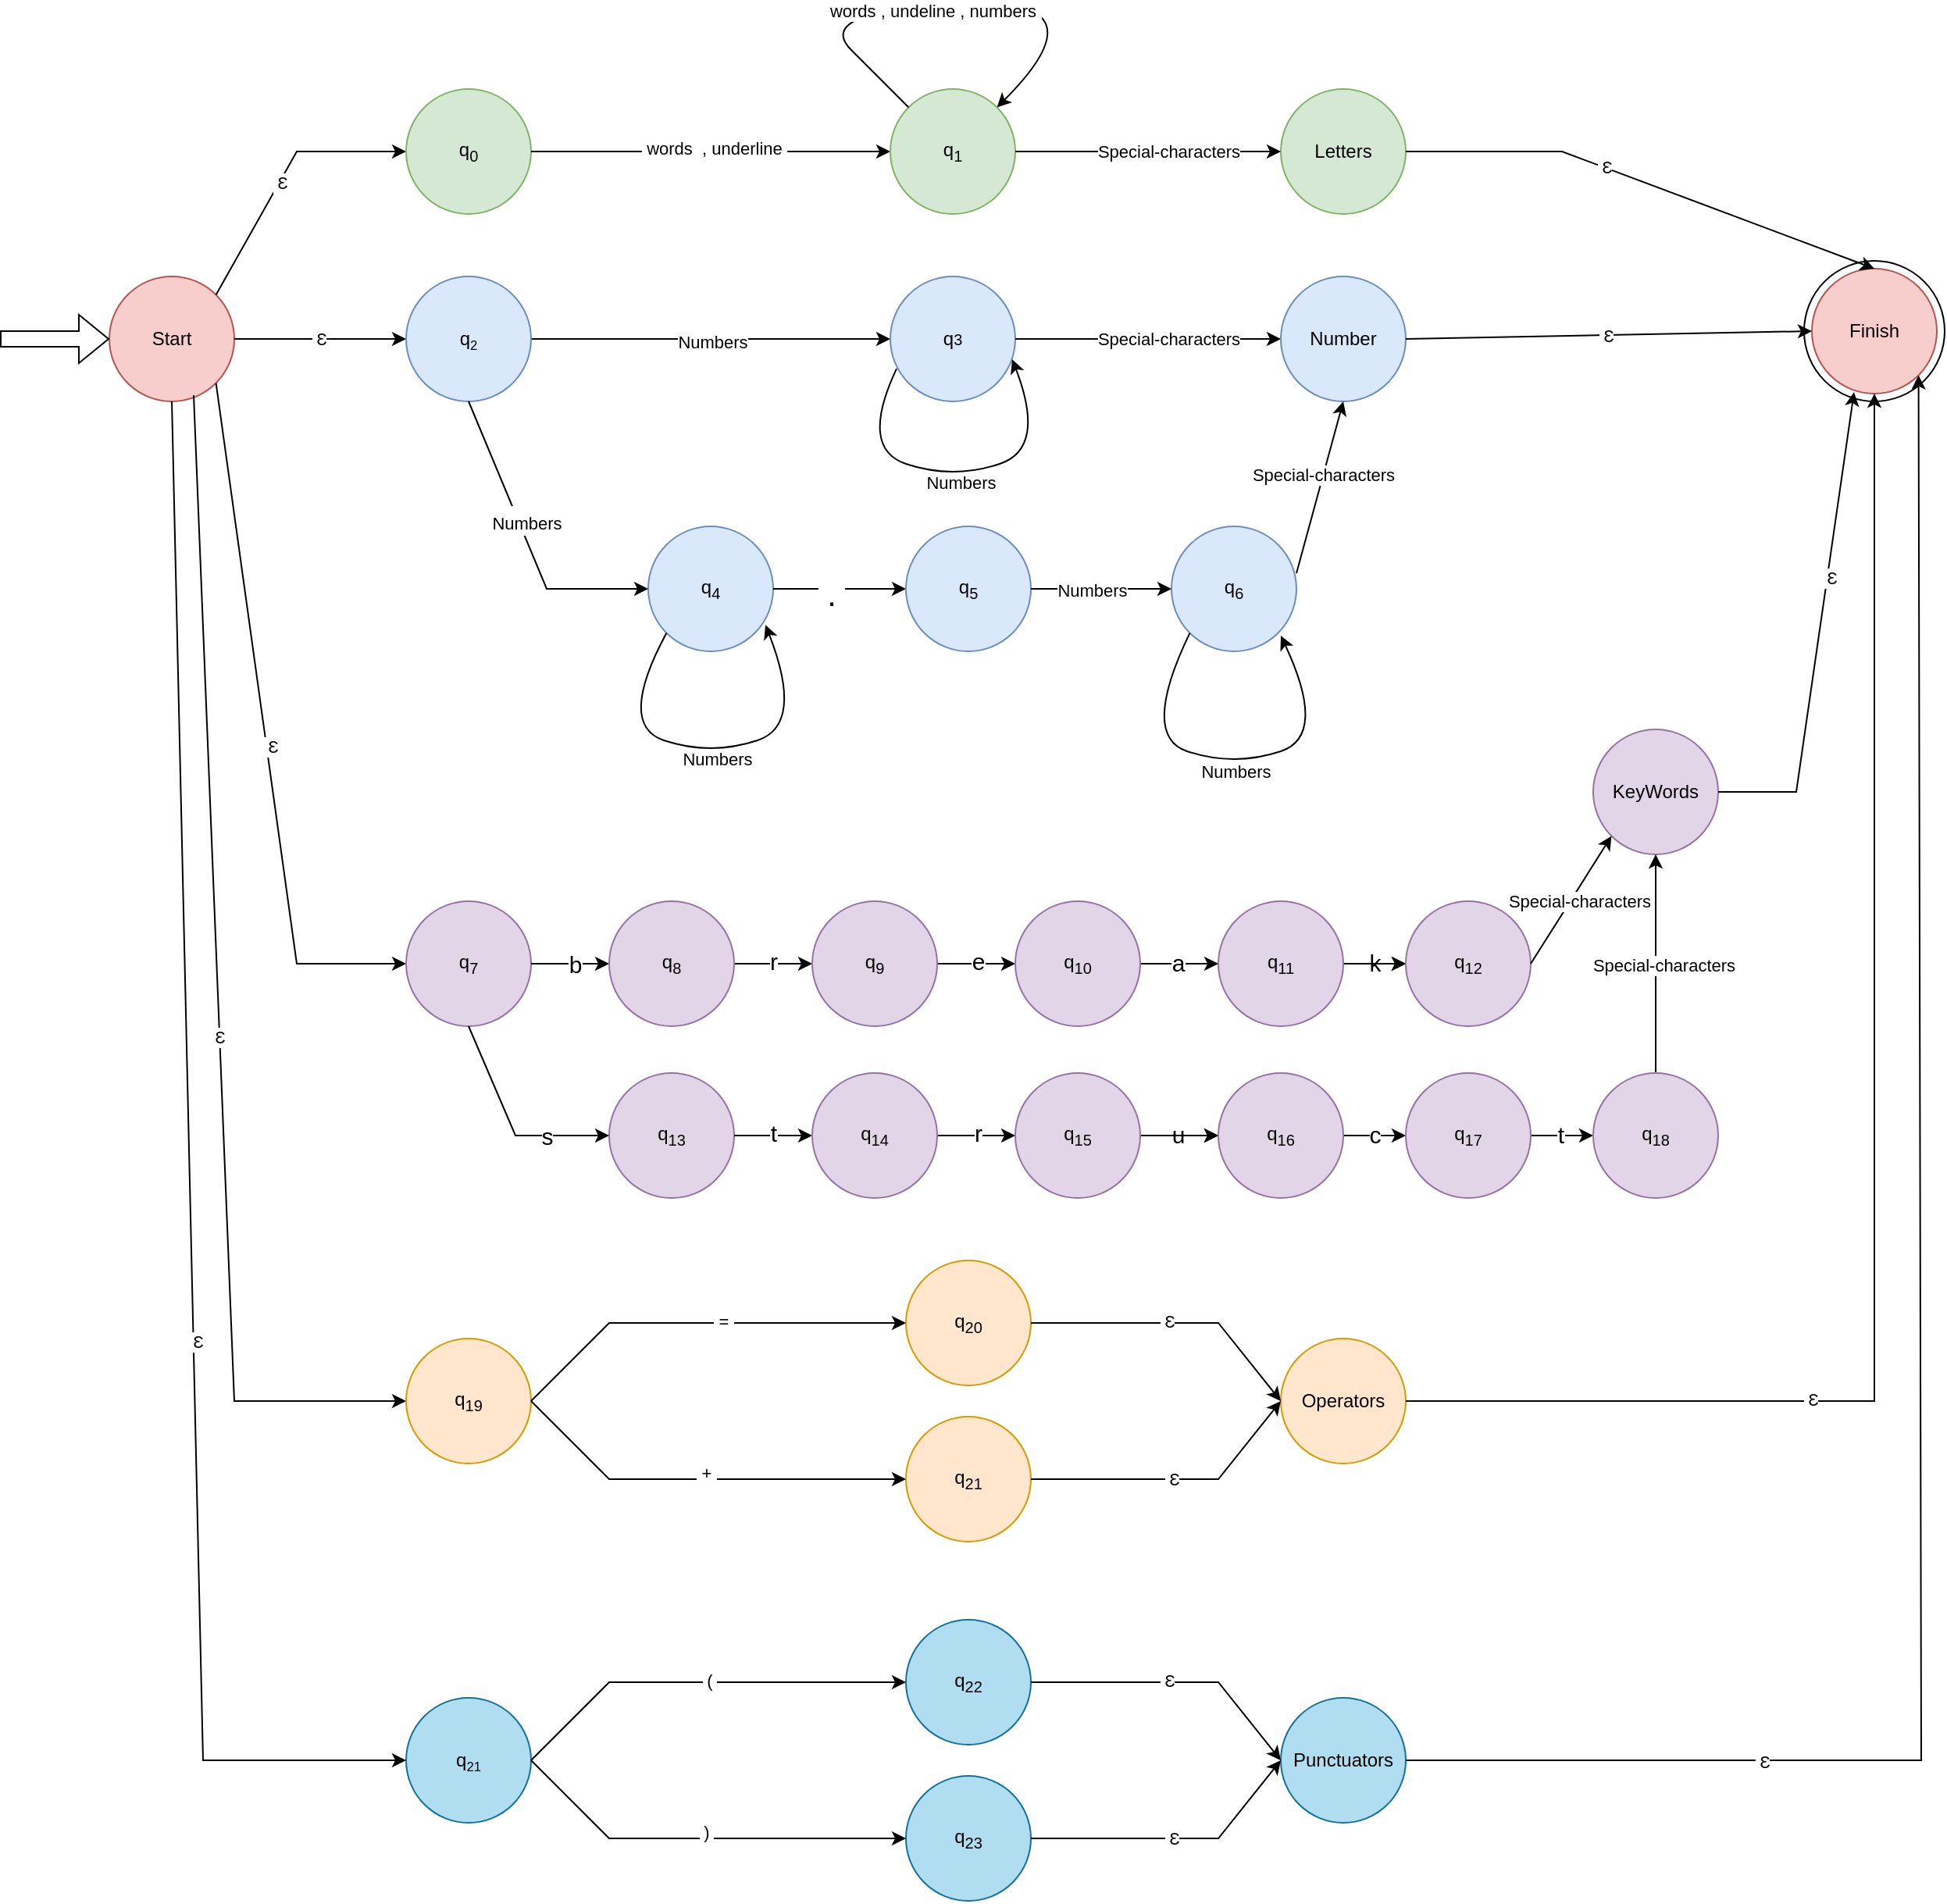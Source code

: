 <mxfile version="22.0.8" type="google">
  <diagram name="Page-1" id="xyAhuHbzzzjV97xBYuFR">
    <mxGraphModel grid="1" page="1" gridSize="10" guides="1" tooltips="1" connect="1" arrows="1" fold="1" pageScale="1" pageWidth="850" pageHeight="1100" math="0" shadow="0">
      <root>
        <mxCell id="0" />
        <mxCell id="1" parent="0" />
        <mxCell id="Gd73bILhMrgCVOO1HXeQ-1" value="" style="ellipse;whiteSpace=wrap;html=1;" vertex="1" parent="1">
          <mxGeometry x="1165" y="150" width="90" height="90" as="geometry" />
        </mxCell>
        <mxCell id="3yZI5LPgk1Yc9uQEJVhP-1" value="Start" style="ellipse;whiteSpace=wrap;html=1;fillColor=#f8cecc;strokeColor=#b85450;" vertex="1" parent="1">
          <mxGeometry x="80" y="160" width="80" height="80" as="geometry" />
        </mxCell>
        <mxCell id="3yZI5LPgk1Yc9uQEJVhP-5" value="" style="shape=flexArrow;endArrow=classic;html=1;rounded=0;entryX=0;entryY=0.5;entryDx=0;entryDy=0;" edge="1" parent="1" target="3yZI5LPgk1Yc9uQEJVhP-1">
          <mxGeometry width="50" height="50" relative="1" as="geometry">
            <mxPoint x="10" y="200" as="sourcePoint" />
            <mxPoint x="70" y="200" as="targetPoint" />
          </mxGeometry>
        </mxCell>
        <mxCell id="3yZI5LPgk1Yc9uQEJVhP-6" value="" style="endArrow=classic;html=1;rounded=0;exitX=1;exitY=0;exitDx=0;exitDy=0;" edge="1" parent="1" source="3yZI5LPgk1Yc9uQEJVhP-1">
          <mxGeometry width="50" height="50" relative="1" as="geometry">
            <mxPoint x="170" y="160" as="sourcePoint" />
            <mxPoint x="270" y="80" as="targetPoint" />
            <Array as="points">
              <mxPoint x="200" y="80" />
            </Array>
          </mxGeometry>
        </mxCell>
        <mxCell id="3yZI5LPgk1Yc9uQEJVhP-26" value="&amp;nbsp;Ɛ" style="edgeLabel;html=1;align=center;verticalAlign=middle;resizable=0;points=[];" vertex="1" connectable="0" parent="3yZI5LPgk1Yc9uQEJVhP-6">
          <mxGeometry x="-0.059" relative="1" as="geometry">
            <mxPoint as="offset" />
          </mxGeometry>
        </mxCell>
        <mxCell id="3yZI5LPgk1Yc9uQEJVhP-8" value="q&lt;sub&gt;0&lt;/sub&gt;" style="ellipse;whiteSpace=wrap;html=1;aspect=fixed;fillColor=#d5e8d4;strokeColor=#82b366;" vertex="1" parent="1">
          <mxGeometry x="270" y="40" width="80" height="80" as="geometry" />
        </mxCell>
        <mxCell id="3yZI5LPgk1Yc9uQEJVhP-9" value="" style="endArrow=classic;html=1;rounded=0;exitX=1;exitY=0.5;exitDx=0;exitDy=0;entryX=0;entryY=0.5;entryDx=0;entryDy=0;" edge="1" parent="1" source="3yZI5LPgk1Yc9uQEJVhP-8" target="3yZI5LPgk1Yc9uQEJVhP-10">
          <mxGeometry width="50" height="50" relative="1" as="geometry">
            <mxPoint x="410" y="100" as="sourcePoint" />
            <mxPoint x="460" y="50" as="targetPoint" />
          </mxGeometry>
        </mxCell>
        <mxCell id="3yZI5LPgk1Yc9uQEJVhP-11" value="&amp;nbsp;words&amp;nbsp; , underline&amp;nbsp;" style="edgeLabel;html=1;align=center;verticalAlign=middle;resizable=0;points=[];" vertex="1" connectable="0" parent="3yZI5LPgk1Yc9uQEJVhP-9">
          <mxGeometry x="0.017" y="2" relative="1" as="geometry">
            <mxPoint as="offset" />
          </mxGeometry>
        </mxCell>
        <mxCell id="3yZI5LPgk1Yc9uQEJVhP-10" value="q&lt;sub&gt;1&lt;/sub&gt;" style="ellipse;whiteSpace=wrap;html=1;fillColor=#d5e8d4;strokeColor=#82b366;" vertex="1" parent="1">
          <mxGeometry x="580" y="40" width="80" height="80" as="geometry" />
        </mxCell>
        <mxCell id="3yZI5LPgk1Yc9uQEJVhP-12" value="" style="curved=1;endArrow=classic;html=1;rounded=0;exitX=0;exitY=0;exitDx=0;exitDy=0;" edge="1" parent="1" source="3yZI5LPgk1Yc9uQEJVhP-10" target="3yZI5LPgk1Yc9uQEJVhP-10">
          <mxGeometry width="50" height="50" relative="1" as="geometry">
            <mxPoint x="530" y="40" as="sourcePoint" />
            <mxPoint x="580" y="-10" as="targetPoint" />
            <Array as="points">
              <mxPoint x="580" y="40" />
              <mxPoint x="530" y="-10" />
              <mxPoint x="720" y="-20" />
            </Array>
          </mxGeometry>
        </mxCell>
        <mxCell id="3yZI5LPgk1Yc9uQEJVhP-13" value="&amp;nbsp;words , undeline , numbers&amp;nbsp;&lt;br&gt;" style="edgeLabel;html=1;align=center;verticalAlign=middle;resizable=0;points=[];" vertex="1" connectable="0" parent="3yZI5LPgk1Yc9uQEJVhP-12">
          <mxGeometry x="-0.134" y="-4" relative="1" as="geometry">
            <mxPoint as="offset" />
          </mxGeometry>
        </mxCell>
        <mxCell id="3yZI5LPgk1Yc9uQEJVhP-14" value="Letters&lt;br&gt;" style="ellipse;whiteSpace=wrap;html=1;fillColor=#d5e8d4;strokeColor=#82b366;" vertex="1" parent="1">
          <mxGeometry x="830" y="40" width="80" height="80" as="geometry" />
        </mxCell>
        <mxCell id="3yZI5LPgk1Yc9uQEJVhP-15" value="" style="endArrow=classic;html=1;rounded=0;exitX=1;exitY=0.5;exitDx=0;exitDy=0;entryX=0;entryY=0.5;entryDx=0;entryDy=0;" edge="1" parent="1" source="3yZI5LPgk1Yc9uQEJVhP-10" target="3yZI5LPgk1Yc9uQEJVhP-14">
          <mxGeometry width="50" height="50" relative="1" as="geometry">
            <mxPoint x="710" y="110" as="sourcePoint" />
            <mxPoint x="760" y="60" as="targetPoint" />
          </mxGeometry>
        </mxCell>
        <mxCell id="3yZI5LPgk1Yc9uQEJVhP-16" value="&lt;br&gt;&lt;br&gt;&lt;span id=&quot;docs-internal-guid-4e82b04d-7fff-444d-67e6-e2b898387b5b&quot;&gt;&lt;/span&gt;&lt;span id=&quot;docs-internal-guid-4e82b04d-7fff-444d-67e6-e2b898387b5b&quot;&gt;&lt;/span&gt;" style="edgeLabel;html=1;align=center;verticalAlign=middle;resizable=0;points=[];" vertex="1" connectable="0" parent="3yZI5LPgk1Yc9uQEJVhP-15">
          <mxGeometry x="0.188" y="2" relative="1" as="geometry">
            <mxPoint as="offset" />
          </mxGeometry>
        </mxCell>
        <mxCell id="3yZI5LPgk1Yc9uQEJVhP-17" value="Special-characters" style="edgeLabel;html=1;align=center;verticalAlign=middle;resizable=0;points=[];" vertex="1" connectable="0" parent="3yZI5LPgk1Yc9uQEJVhP-15">
          <mxGeometry x="0.153" relative="1" as="geometry">
            <mxPoint as="offset" />
          </mxGeometry>
        </mxCell>
        <mxCell id="3yZI5LPgk1Yc9uQEJVhP-18" value="&lt;span id=&quot;docs-internal-guid-4e82b04d-7fff-444d-67e6-e2b898387b5b&quot;&gt;&lt;/span&gt;" style="text;html=1;align=center;verticalAlign=middle;resizable=0;points=[];autosize=1;strokeColor=none;fillColor=none;" vertex="1" parent="1">
          <mxGeometry x="740" y="58" width="20" height="10" as="geometry" />
        </mxCell>
        <mxCell id="3yZI5LPgk1Yc9uQEJVhP-21" value="Finish" style="ellipse;whiteSpace=wrap;html=1;fillColor=#f8cecc;strokeColor=#b85450;" vertex="1" parent="1">
          <mxGeometry x="1170" y="155" width="80" height="80" as="geometry" />
        </mxCell>
        <mxCell id="3yZI5LPgk1Yc9uQEJVhP-23" value="" style="endArrow=classic;html=1;rounded=0;exitX=1;exitY=0.5;exitDx=0;exitDy=0;entryX=0.5;entryY=0;entryDx=0;entryDy=0;" edge="1" parent="1" source="3yZI5LPgk1Yc9uQEJVhP-14" target="3yZI5LPgk1Yc9uQEJVhP-21">
          <mxGeometry width="50" height="50" relative="1" as="geometry">
            <mxPoint x="960" y="130" as="sourcePoint" />
            <mxPoint x="1070" y="80" as="targetPoint" />
            <Array as="points">
              <mxPoint x="1010" y="80" />
            </Array>
          </mxGeometry>
        </mxCell>
        <mxCell id="3yZI5LPgk1Yc9uQEJVhP-25" value="&amp;nbsp;Ɛ" style="edgeLabel;html=1;align=center;verticalAlign=middle;resizable=0;points=[];" vertex="1" connectable="0" parent="3yZI5LPgk1Yc9uQEJVhP-23">
          <mxGeometry x="-0.19" relative="1" as="geometry">
            <mxPoint x="1" as="offset" />
          </mxGeometry>
        </mxCell>
        <mxCell id="3yZI5LPgk1Yc9uQEJVhP-28" value="" style="endArrow=classic;html=1;rounded=0;exitX=1;exitY=0.5;exitDx=0;exitDy=0;entryX=0;entryY=0.5;entryDx=0;entryDy=0;" edge="1" parent="1" source="3yZI5LPgk1Yc9uQEJVhP-1" target="3yZI5LPgk1Yc9uQEJVhP-29">
          <mxGeometry width="50" height="50" relative="1" as="geometry">
            <mxPoint x="210" y="240" as="sourcePoint" />
            <mxPoint x="250" y="200" as="targetPoint" />
          </mxGeometry>
        </mxCell>
        <mxCell id="3yZI5LPgk1Yc9uQEJVhP-73" value="&amp;nbsp;Ɛ" style="edgeLabel;html=1;align=center;verticalAlign=middle;resizable=0;points=[];" vertex="1" connectable="0" parent="3yZI5LPgk1Yc9uQEJVhP-28">
          <mxGeometry x="-0.018" relative="1" as="geometry">
            <mxPoint as="offset" />
          </mxGeometry>
        </mxCell>
        <mxCell id="3yZI5LPgk1Yc9uQEJVhP-32" style="edgeStyle=orthogonalEdgeStyle;rounded=0;orthogonalLoop=1;jettySize=auto;html=1;entryX=0;entryY=0.5;entryDx=0;entryDy=0;" edge="1" parent="1" source="3yZI5LPgk1Yc9uQEJVhP-29" target="3yZI5LPgk1Yc9uQEJVhP-30">
          <mxGeometry relative="1" as="geometry" />
        </mxCell>
        <mxCell id="3yZI5LPgk1Yc9uQEJVhP-34" value="Numbers" style="edgeLabel;html=1;align=center;verticalAlign=middle;resizable=0;points=[];" vertex="1" connectable="0" parent="3yZI5LPgk1Yc9uQEJVhP-32">
          <mxGeometry x="0.009" y="-2" relative="1" as="geometry">
            <mxPoint as="offset" />
          </mxGeometry>
        </mxCell>
        <mxCell id="3yZI5LPgk1Yc9uQEJVhP-29" value="q&lt;span style=&quot;font-size: 10px;&quot;&gt;&lt;sub&gt;2&lt;/sub&gt;&lt;/span&gt;" style="ellipse;whiteSpace=wrap;html=1;fillColor=#dae8fc;strokeColor=#6c8ebf;" vertex="1" parent="1">
          <mxGeometry x="270" y="160" width="80" height="80" as="geometry" />
        </mxCell>
        <mxCell id="3yZI5LPgk1Yc9uQEJVhP-30" value="q&lt;span style=&quot;font-size: 10px;&quot;&gt;3&lt;/span&gt;" style="ellipse;whiteSpace=wrap;html=1;fillColor=#dae8fc;strokeColor=#6c8ebf;" vertex="1" parent="1">
          <mxGeometry x="580" y="160" width="80" height="80" as="geometry" />
        </mxCell>
        <mxCell id="3yZI5LPgk1Yc9uQEJVhP-35" value="q&lt;sub&gt;4&lt;/sub&gt;" style="ellipse;whiteSpace=wrap;html=1;fillColor=#dae8fc;strokeColor=#6c8ebf;" vertex="1" parent="1">
          <mxGeometry x="425" y="320" width="80" height="80" as="geometry" />
        </mxCell>
        <mxCell id="3yZI5LPgk1Yc9uQEJVhP-38" value="" style="endArrow=classic;html=1;rounded=0;exitX=0.5;exitY=1;exitDx=0;exitDy=0;entryX=0;entryY=0.5;entryDx=0;entryDy=0;" edge="1" parent="1" source="3yZI5LPgk1Yc9uQEJVhP-29" target="3yZI5LPgk1Yc9uQEJVhP-35">
          <mxGeometry width="50" height="50" relative="1" as="geometry">
            <mxPoint x="290" y="350" as="sourcePoint" />
            <mxPoint x="420" y="320" as="targetPoint" />
            <Array as="points">
              <mxPoint x="360" y="360" />
            </Array>
          </mxGeometry>
        </mxCell>
        <mxCell id="3yZI5LPgk1Yc9uQEJVhP-39" value="&lt;span style=&quot;color: rgb(0, 0, 0); font-family: Helvetica; font-size: 11px; font-style: normal; font-variant-ligatures: normal; font-variant-caps: normal; font-weight: 400; letter-spacing: normal; orphans: 2; text-align: center; text-indent: 0px; text-transform: none; widows: 2; word-spacing: 0px; -webkit-text-stroke-width: 0px; background-color: rgb(255, 255, 255); text-decoration-thickness: initial; text-decoration-style: initial; text-decoration-color: initial; float: none; display: inline !important;&quot;&gt;Numbers&lt;/span&gt;" style="edgeLabel;html=1;align=center;verticalAlign=middle;resizable=0;points=[];fontSize=16;" vertex="1" connectable="0" parent="3yZI5LPgk1Yc9uQEJVhP-38">
          <mxGeometry x="-0.146" y="4" relative="1" as="geometry">
            <mxPoint x="1" as="offset" />
          </mxGeometry>
        </mxCell>
        <mxCell id="3yZI5LPgk1Yc9uQEJVhP-41" value="" style="curved=1;endArrow=classic;html=1;rounded=0;entryX=0.975;entryY=0.663;entryDx=0;entryDy=0;entryPerimeter=0;exitX=0.05;exitY=0.738;exitDx=0;exitDy=0;exitPerimeter=0;" edge="1" parent="1" source="3yZI5LPgk1Yc9uQEJVhP-30" target="3yZI5LPgk1Yc9uQEJVhP-30">
          <mxGeometry width="50" height="50" relative="1" as="geometry">
            <mxPoint x="580" y="220" as="sourcePoint" />
            <mxPoint x="610" y="270" as="targetPoint" />
            <Array as="points">
              <mxPoint x="560" y="270" />
              <mxPoint x="620" y="290" />
              <mxPoint x="680" y="270" />
            </Array>
          </mxGeometry>
        </mxCell>
        <mxCell id="3yZI5LPgk1Yc9uQEJVhP-42" value="Numbers" style="edgeLabel;html=1;align=center;verticalAlign=middle;resizable=0;points=[];" vertex="1" connectable="0" parent="3yZI5LPgk1Yc9uQEJVhP-41">
          <mxGeometry x="0.011" y="-3" relative="1" as="geometry">
            <mxPoint as="offset" />
          </mxGeometry>
        </mxCell>
        <mxCell id="3yZI5LPgk1Yc9uQEJVhP-43" value="" style="endArrow=classic;html=1;rounded=0;exitX=1;exitY=0.5;exitDx=0;exitDy=0;" edge="1" parent="1" source="3yZI5LPgk1Yc9uQEJVhP-35">
          <mxGeometry width="50" height="50" relative="1" as="geometry">
            <mxPoint x="550" y="390" as="sourcePoint" />
            <mxPoint x="590" y="360" as="targetPoint" />
          </mxGeometry>
        </mxCell>
        <mxCell id="3yZI5LPgk1Yc9uQEJVhP-45" value="&lt;font style=&quot;font-size: 21px;&quot;&gt;&amp;nbsp;.&amp;nbsp;&lt;/font&gt;" style="edgeLabel;html=1;align=center;verticalAlign=middle;resizable=0;points=[];" vertex="1" connectable="0" parent="3yZI5LPgk1Yc9uQEJVhP-43">
          <mxGeometry x="-0.129" y="-3" relative="1" as="geometry">
            <mxPoint as="offset" />
          </mxGeometry>
        </mxCell>
        <mxCell id="3yZI5LPgk1Yc9uQEJVhP-49" value="" style="curved=1;endArrow=classic;html=1;rounded=0;entryX=0.938;entryY=0.788;entryDx=0;entryDy=0;entryPerimeter=0;exitX=0;exitY=1;exitDx=0;exitDy=0;" edge="1" parent="1" source="3yZI5LPgk1Yc9uQEJVhP-35" target="3yZI5LPgk1Yc9uQEJVhP-35">
          <mxGeometry width="50" height="50" relative="1" as="geometry">
            <mxPoint x="429" y="396" as="sourcePoint" />
            <mxPoint x="503" y="390" as="targetPoint" />
            <Array as="points">
              <mxPoint x="405" y="447" />
              <mxPoint x="465" y="467" />
              <mxPoint x="525" y="447" />
            </Array>
          </mxGeometry>
        </mxCell>
        <mxCell id="3yZI5LPgk1Yc9uQEJVhP-50" value="Numbers" style="edgeLabel;html=1;align=center;verticalAlign=middle;resizable=0;points=[];" vertex="1" connectable="0" parent="3yZI5LPgk1Yc9uQEJVhP-49">
          <mxGeometry x="0.011" y="-3" relative="1" as="geometry">
            <mxPoint as="offset" />
          </mxGeometry>
        </mxCell>
        <mxCell id="3yZI5LPgk1Yc9uQEJVhP-51" value="q&lt;sub&gt;5&lt;/sub&gt;" style="ellipse;whiteSpace=wrap;html=1;aspect=fixed;fillColor=#dae8fc;strokeColor=#6c8ebf;" vertex="1" parent="1">
          <mxGeometry x="590" y="320" width="80" height="80" as="geometry" />
        </mxCell>
        <mxCell id="3yZI5LPgk1Yc9uQEJVhP-52" value="q&lt;sub&gt;6&lt;/sub&gt;" style="ellipse;whiteSpace=wrap;html=1;aspect=fixed;fillColor=#dae8fc;strokeColor=#6c8ebf;" vertex="1" parent="1">
          <mxGeometry x="760" y="320" width="80" height="80" as="geometry" />
        </mxCell>
        <mxCell id="3yZI5LPgk1Yc9uQEJVhP-58" value="" style="endArrow=classic;html=1;rounded=0;entryX=0;entryY=0.5;entryDx=0;entryDy=0;exitX=1;exitY=0.5;exitDx=0;exitDy=0;" edge="1" parent="1" source="3yZI5LPgk1Yc9uQEJVhP-51" target="3yZI5LPgk1Yc9uQEJVhP-52">
          <mxGeometry width="50" height="50" relative="1" as="geometry">
            <mxPoint x="700" y="420" as="sourcePoint" />
            <mxPoint x="750" y="370" as="targetPoint" />
          </mxGeometry>
        </mxCell>
        <mxCell id="3yZI5LPgk1Yc9uQEJVhP-59" value="Numbers" style="edgeLabel;html=1;align=center;verticalAlign=middle;resizable=0;points=[];" vertex="1" connectable="0" parent="3yZI5LPgk1Yc9uQEJVhP-58">
          <mxGeometry x="-0.133" y="-1" relative="1" as="geometry">
            <mxPoint as="offset" />
          </mxGeometry>
        </mxCell>
        <mxCell id="3yZI5LPgk1Yc9uQEJVhP-60" value="" style="curved=1;endArrow=classic;html=1;rounded=0;entryX=0.875;entryY=0.875;entryDx=0;entryDy=0;entryPerimeter=0;exitX=0;exitY=1;exitDx=0;exitDy=0;" edge="1" parent="1" source="3yZI5LPgk1Yc9uQEJVhP-52" target="3yZI5LPgk1Yc9uQEJVhP-52">
          <mxGeometry width="50" height="50" relative="1" as="geometry">
            <mxPoint x="772" y="395" as="sourcePoint" />
            <mxPoint x="835" y="390" as="targetPoint" />
            <Array as="points">
              <mxPoint x="740" y="454" />
              <mxPoint x="800" y="474" />
              <mxPoint x="860" y="454" />
            </Array>
          </mxGeometry>
        </mxCell>
        <mxCell id="3yZI5LPgk1Yc9uQEJVhP-61" value="Numbers" style="edgeLabel;html=1;align=center;verticalAlign=middle;resizable=0;points=[];" vertex="1" connectable="0" parent="3yZI5LPgk1Yc9uQEJVhP-60">
          <mxGeometry x="0.011" y="-3" relative="1" as="geometry">
            <mxPoint as="offset" />
          </mxGeometry>
        </mxCell>
        <mxCell id="3yZI5LPgk1Yc9uQEJVhP-62" value="" style="endArrow=classic;html=1;rounded=0;entryX=0;entryY=0.5;entryDx=0;entryDy=0;exitX=1;exitY=0.5;exitDx=0;exitDy=0;" edge="1" parent="1" source="3yZI5LPgk1Yc9uQEJVhP-30" target="3yZI5LPgk1Yc9uQEJVhP-65">
          <mxGeometry width="50" height="50" relative="1" as="geometry">
            <mxPoint x="665" y="200" as="sourcePoint" />
            <mxPoint x="835" y="199.5" as="targetPoint" />
          </mxGeometry>
        </mxCell>
        <mxCell id="3yZI5LPgk1Yc9uQEJVhP-63" value="&lt;br&gt;&lt;br&gt;&lt;span id=&quot;docs-internal-guid-4e82b04d-7fff-444d-67e6-e2b898387b5b&quot;&gt;&lt;/span&gt;&lt;span id=&quot;docs-internal-guid-4e82b04d-7fff-444d-67e6-e2b898387b5b&quot;&gt;&lt;/span&gt;" style="edgeLabel;html=1;align=center;verticalAlign=middle;resizable=0;points=[];" vertex="1" connectable="0" parent="3yZI5LPgk1Yc9uQEJVhP-62">
          <mxGeometry x="0.188" y="2" relative="1" as="geometry">
            <mxPoint as="offset" />
          </mxGeometry>
        </mxCell>
        <mxCell id="3yZI5LPgk1Yc9uQEJVhP-64" value="Special-characters" style="edgeLabel;html=1;align=center;verticalAlign=middle;resizable=0;points=[];" vertex="1" connectable="0" parent="3yZI5LPgk1Yc9uQEJVhP-62">
          <mxGeometry x="0.153" relative="1" as="geometry">
            <mxPoint as="offset" />
          </mxGeometry>
        </mxCell>
        <mxCell id="3yZI5LPgk1Yc9uQEJVhP-65" value="Number" style="ellipse;whiteSpace=wrap;html=1;aspect=fixed;fillColor=#dae8fc;strokeColor=#6c8ebf;" vertex="1" parent="1">
          <mxGeometry x="830" y="160" width="80" height="80" as="geometry" />
        </mxCell>
        <mxCell id="3yZI5LPgk1Yc9uQEJVhP-69" value="" style="endArrow=classic;html=1;rounded=0;entryX=0.5;entryY=1;entryDx=0;entryDy=0;exitX=1;exitY=0.5;exitDx=0;exitDy=0;" edge="1" parent="1" target="3yZI5LPgk1Yc9uQEJVhP-65">
          <mxGeometry width="50" height="50" relative="1" as="geometry">
            <mxPoint x="840" y="350" as="sourcePoint" />
            <mxPoint x="1010" y="350" as="targetPoint" />
          </mxGeometry>
        </mxCell>
        <mxCell id="3yZI5LPgk1Yc9uQEJVhP-70" value="&lt;br&gt;&lt;br&gt;&lt;span id=&quot;docs-internal-guid-4e82b04d-7fff-444d-67e6-e2b898387b5b&quot;&gt;&lt;/span&gt;&lt;span id=&quot;docs-internal-guid-4e82b04d-7fff-444d-67e6-e2b898387b5b&quot;&gt;&lt;/span&gt;" style="edgeLabel;html=1;align=center;verticalAlign=middle;resizable=0;points=[];" vertex="1" connectable="0" parent="3yZI5LPgk1Yc9uQEJVhP-69">
          <mxGeometry x="0.188" y="2" relative="1" as="geometry">
            <mxPoint as="offset" />
          </mxGeometry>
        </mxCell>
        <mxCell id="3yZI5LPgk1Yc9uQEJVhP-71" value="Special-characters" style="edgeLabel;html=1;align=center;verticalAlign=middle;resizable=0;points=[];" vertex="1" connectable="0" parent="3yZI5LPgk1Yc9uQEJVhP-69">
          <mxGeometry x="0.153" relative="1" as="geometry">
            <mxPoint as="offset" />
          </mxGeometry>
        </mxCell>
        <mxCell id="3yZI5LPgk1Yc9uQEJVhP-74" value="" style="endArrow=classic;html=1;rounded=0;exitX=1;exitY=0.5;exitDx=0;exitDy=0;entryX=0;entryY=0.5;entryDx=0;entryDy=0;" edge="1" parent="1" source="3yZI5LPgk1Yc9uQEJVhP-65" target="3yZI5LPgk1Yc9uQEJVhP-21">
          <mxGeometry width="50" height="50" relative="1" as="geometry">
            <mxPoint x="920" y="199.5" as="sourcePoint" />
            <mxPoint x="1030" y="200" as="targetPoint" />
          </mxGeometry>
        </mxCell>
        <mxCell id="3yZI5LPgk1Yc9uQEJVhP-75" value="&amp;nbsp;Ɛ" style="edgeLabel;html=1;align=center;verticalAlign=middle;resizable=0;points=[];" vertex="1" connectable="0" parent="3yZI5LPgk1Yc9uQEJVhP-74">
          <mxGeometry x="-0.018" relative="1" as="geometry">
            <mxPoint as="offset" />
          </mxGeometry>
        </mxCell>
        <mxCell id="3yZI5LPgk1Yc9uQEJVhP-76" value="" style="endArrow=classic;html=1;rounded=0;exitX=1;exitY=1;exitDx=0;exitDy=0;entryX=0;entryY=0.5;entryDx=0;entryDy=0;" edge="1" parent="1" source="3yZI5LPgk1Yc9uQEJVhP-1" target="3yZI5LPgk1Yc9uQEJVhP-77">
          <mxGeometry width="50" height="50" relative="1" as="geometry">
            <mxPoint x="200" y="340" as="sourcePoint" />
            <mxPoint x="240" y="580" as="targetPoint" />
            <Array as="points">
              <mxPoint x="200" y="600" />
            </Array>
          </mxGeometry>
        </mxCell>
        <mxCell id="3yZI5LPgk1Yc9uQEJVhP-79" value="&amp;nbsp;Ɛ" style="edgeLabel;html=1;align=center;verticalAlign=middle;resizable=0;points=[];" vertex="1" connectable="0" parent="3yZI5LPgk1Yc9uQEJVhP-76">
          <mxGeometry x="0.053" y="2" relative="1" as="geometry">
            <mxPoint as="offset" />
          </mxGeometry>
        </mxCell>
        <mxCell id="3yZI5LPgk1Yc9uQEJVhP-77" value="q&lt;sub&gt;7&lt;/sub&gt;" style="ellipse;whiteSpace=wrap;html=1;aspect=fixed;fillColor=#e1d5e7;strokeColor=#9673a6;" vertex="1" parent="1">
          <mxGeometry x="270" y="560" width="80" height="80" as="geometry" />
        </mxCell>
        <mxCell id="3yZI5LPgk1Yc9uQEJVhP-80" value="" style="endArrow=classic;html=1;rounded=0;exitX=1;exitY=0.5;exitDx=0;exitDy=0;fontSize=15;" edge="1" parent="1" source="3yZI5LPgk1Yc9uQEJVhP-77">
          <mxGeometry width="50" height="50" relative="1" as="geometry">
            <mxPoint x="360" y="610" as="sourcePoint" />
            <mxPoint x="400" y="600" as="targetPoint" />
          </mxGeometry>
        </mxCell>
        <mxCell id="3yZI5LPgk1Yc9uQEJVhP-82" value="b" style="edgeLabel;html=1;align=center;verticalAlign=middle;resizable=0;points=[];fontSize=15;" vertex="1" connectable="0" parent="3yZI5LPgk1Yc9uQEJVhP-80">
          <mxGeometry x="0.12" relative="1" as="geometry">
            <mxPoint as="offset" />
          </mxGeometry>
        </mxCell>
        <mxCell id="3yZI5LPgk1Yc9uQEJVhP-85" style="edgeStyle=orthogonalEdgeStyle;rounded=0;orthogonalLoop=1;jettySize=auto;html=1;entryX=0;entryY=0.5;entryDx=0;entryDy=0;" edge="1" parent="1" source="3yZI5LPgk1Yc9uQEJVhP-81" target="3yZI5LPgk1Yc9uQEJVhP-83">
          <mxGeometry relative="1" as="geometry" />
        </mxCell>
        <mxCell id="3yZI5LPgk1Yc9uQEJVhP-87" value="r" style="edgeLabel;html=1;align=center;verticalAlign=middle;resizable=0;points=[];fontSize=15;" vertex="1" connectable="0" parent="3yZI5LPgk1Yc9uQEJVhP-85">
          <mxGeometry relative="1" as="geometry">
            <mxPoint y="-2" as="offset" />
          </mxGeometry>
        </mxCell>
        <mxCell id="3yZI5LPgk1Yc9uQEJVhP-81" value="q&lt;sub&gt;8&lt;/sub&gt;" style="ellipse;whiteSpace=wrap;html=1;aspect=fixed;fillColor=#e1d5e7;strokeColor=#9673a6;" vertex="1" parent="1">
          <mxGeometry x="400" y="560" width="80" height="80" as="geometry" />
        </mxCell>
        <mxCell id="3yZI5LPgk1Yc9uQEJVhP-90" style="edgeStyle=orthogonalEdgeStyle;rounded=0;orthogonalLoop=1;jettySize=auto;html=1;entryX=0;entryY=0.5;entryDx=0;entryDy=0;" edge="1" parent="1" source="3yZI5LPgk1Yc9uQEJVhP-83" target="3yZI5LPgk1Yc9uQEJVhP-84">
          <mxGeometry relative="1" as="geometry" />
        </mxCell>
        <mxCell id="3yZI5LPgk1Yc9uQEJVhP-92" value="&lt;font style=&quot;font-size: 15px;&quot;&gt;e&lt;/font&gt;" style="edgeLabel;html=1;align=center;verticalAlign=middle;resizable=0;points=[];" vertex="1" connectable="0" parent="3yZI5LPgk1Yc9uQEJVhP-90">
          <mxGeometry x="0.04" y="-1" relative="1" as="geometry">
            <mxPoint y="-3" as="offset" />
          </mxGeometry>
        </mxCell>
        <mxCell id="3yZI5LPgk1Yc9uQEJVhP-83" value="q&lt;sub&gt;9&lt;/sub&gt;" style="ellipse;whiteSpace=wrap;html=1;aspect=fixed;fillColor=#e1d5e7;strokeColor=#9673a6;" vertex="1" parent="1">
          <mxGeometry x="530" y="560" width="80" height="80" as="geometry" />
        </mxCell>
        <mxCell id="3yZI5LPgk1Yc9uQEJVhP-94" value="" style="edgeStyle=orthogonalEdgeStyle;rounded=0;orthogonalLoop=1;jettySize=auto;html=1;" edge="1" parent="1" source="3yZI5LPgk1Yc9uQEJVhP-84" target="3yZI5LPgk1Yc9uQEJVhP-93">
          <mxGeometry relative="1" as="geometry" />
        </mxCell>
        <mxCell id="3yZI5LPgk1Yc9uQEJVhP-95" value="&lt;font style=&quot;font-size: 15px;&quot;&gt;a&lt;/font&gt;" style="edgeLabel;html=1;align=center;verticalAlign=middle;resizable=0;points=[];" vertex="1" connectable="0" parent="3yZI5LPgk1Yc9uQEJVhP-94">
          <mxGeometry x="-0.04" y="1" relative="1" as="geometry">
            <mxPoint as="offset" />
          </mxGeometry>
        </mxCell>
        <mxCell id="3yZI5LPgk1Yc9uQEJVhP-84" value="q&lt;sub&gt;10&lt;/sub&gt;" style="ellipse;whiteSpace=wrap;html=1;aspect=fixed;fillColor=#e1d5e7;strokeColor=#9673a6;" vertex="1" parent="1">
          <mxGeometry x="660" y="560" width="80" height="80" as="geometry" />
        </mxCell>
        <mxCell id="3yZI5LPgk1Yc9uQEJVhP-97" style="edgeStyle=orthogonalEdgeStyle;rounded=0;orthogonalLoop=1;jettySize=auto;html=1;exitX=1;exitY=0.5;exitDx=0;exitDy=0;entryX=0;entryY=0.5;entryDx=0;entryDy=0;" edge="1" parent="1" source="3yZI5LPgk1Yc9uQEJVhP-93" target="3yZI5LPgk1Yc9uQEJVhP-96">
          <mxGeometry relative="1" as="geometry" />
        </mxCell>
        <mxCell id="3yZI5LPgk1Yc9uQEJVhP-98" value="&lt;font style=&quot;font-size: 15px;&quot;&gt;k&lt;/font&gt;" style="edgeLabel;html=1;align=center;verticalAlign=middle;resizable=0;points=[];" vertex="1" connectable="0" parent="3yZI5LPgk1Yc9uQEJVhP-97">
          <mxGeometry y="-2" relative="1" as="geometry">
            <mxPoint y="-3" as="offset" />
          </mxGeometry>
        </mxCell>
        <mxCell id="3yZI5LPgk1Yc9uQEJVhP-99" value="" style="edgeStyle=orthogonalEdgeStyle;rounded=0;orthogonalLoop=1;jettySize=auto;html=1;" edge="1" parent="1" source="3yZI5LPgk1Yc9uQEJVhP-93" target="3yZI5LPgk1Yc9uQEJVhP-96">
          <mxGeometry relative="1" as="geometry" />
        </mxCell>
        <mxCell id="3yZI5LPgk1Yc9uQEJVhP-93" value="q&lt;sub&gt;11&lt;/sub&gt;" style="ellipse;whiteSpace=wrap;html=1;aspect=fixed;fillColor=#e1d5e7;strokeColor=#9673a6;" vertex="1" parent="1">
          <mxGeometry x="790" y="560" width="80" height="80" as="geometry" />
        </mxCell>
        <mxCell id="3yZI5LPgk1Yc9uQEJVhP-96" value="q&lt;sub&gt;12&lt;/sub&gt;" style="ellipse;whiteSpace=wrap;html=1;aspect=fixed;fillColor=#e1d5e7;strokeColor=#9673a6;" vertex="1" parent="1">
          <mxGeometry x="910" y="560" width="80" height="80" as="geometry" />
        </mxCell>
        <mxCell id="3yZI5LPgk1Yc9uQEJVhP-102" value="KeyWords" style="ellipse;whiteSpace=wrap;html=1;aspect=fixed;fillColor=#e1d5e7;strokeColor=#9673a6;" vertex="1" parent="1">
          <mxGeometry x="1030" y="450" width="80" height="80" as="geometry" />
        </mxCell>
        <mxCell id="3yZI5LPgk1Yc9uQEJVhP-104" value="" style="endArrow=classic;html=1;rounded=0;exitX=1;exitY=0.5;exitDx=0;exitDy=0;entryX=0;entryY=1;entryDx=0;entryDy=0;" edge="1" parent="1" source="3yZI5LPgk1Yc9uQEJVhP-96" target="3yZI5LPgk1Yc9uQEJVhP-102">
          <mxGeometry width="50" height="50" relative="1" as="geometry">
            <mxPoint x="1020" y="600" as="sourcePoint" />
            <mxPoint x="1070" y="550" as="targetPoint" />
          </mxGeometry>
        </mxCell>
        <mxCell id="3yZI5LPgk1Yc9uQEJVhP-105" value="Special-characters" style="edgeLabel;html=1;align=center;verticalAlign=middle;resizable=0;points=[];" vertex="1" connectable="0" parent="3yZI5LPgk1Yc9uQEJVhP-104">
          <mxGeometry x="-0.009" y="-1" relative="1" as="geometry">
            <mxPoint x="4" as="offset" />
          </mxGeometry>
        </mxCell>
        <mxCell id="3yZI5LPgk1Yc9uQEJVhP-106" value="q&lt;sub&gt;13&lt;/sub&gt;" style="ellipse;whiteSpace=wrap;html=1;aspect=fixed;fillColor=#e1d5e7;strokeColor=#9673a6;" vertex="1" parent="1">
          <mxGeometry x="400" y="670" width="80" height="80" as="geometry" />
        </mxCell>
        <mxCell id="3yZI5LPgk1Yc9uQEJVhP-107" value="" style="endArrow=classic;html=1;rounded=0;exitX=0.5;exitY=1;exitDx=0;exitDy=0;entryX=0;entryY=0.5;entryDx=0;entryDy=0;" edge="1" parent="1" source="3yZI5LPgk1Yc9uQEJVhP-77" target="3yZI5LPgk1Yc9uQEJVhP-106">
          <mxGeometry width="50" height="50" relative="1" as="geometry">
            <mxPoint x="320" y="740" as="sourcePoint" />
            <mxPoint x="370" y="690" as="targetPoint" />
            <Array as="points">
              <mxPoint x="340" y="710" />
            </Array>
          </mxGeometry>
        </mxCell>
        <mxCell id="3yZI5LPgk1Yc9uQEJVhP-108" value="&lt;font style=&quot;font-size: 15px;&quot;&gt;s&lt;/font&gt;" style="edgeLabel;html=1;align=center;verticalAlign=middle;resizable=0;points=[];" vertex="1" connectable="0" parent="3yZI5LPgk1Yc9uQEJVhP-107">
          <mxGeometry x="0.412" relative="1" as="geometry">
            <mxPoint as="offset" />
          </mxGeometry>
        </mxCell>
        <mxCell id="3yZI5LPgk1Yc9uQEJVhP-136" style="edgeStyle=orthogonalEdgeStyle;rounded=0;orthogonalLoop=1;jettySize=auto;html=1;entryX=0;entryY=0.5;entryDx=0;entryDy=0;exitX=1;exitY=0.5;exitDx=0;exitDy=0;" edge="1" parent="1" source="3yZI5LPgk1Yc9uQEJVhP-106" target="3yZI5LPgk1Yc9uQEJVhP-140">
          <mxGeometry relative="1" as="geometry">
            <mxPoint x="480" y="710" as="sourcePoint" />
          </mxGeometry>
        </mxCell>
        <mxCell id="3yZI5LPgk1Yc9uQEJVhP-137" value="t" style="edgeLabel;html=1;align=center;verticalAlign=middle;resizable=0;points=[];fontSize=15;" vertex="1" connectable="0" parent="3yZI5LPgk1Yc9uQEJVhP-136">
          <mxGeometry relative="1" as="geometry">
            <mxPoint y="-2" as="offset" />
          </mxGeometry>
        </mxCell>
        <mxCell id="3yZI5LPgk1Yc9uQEJVhP-138" style="edgeStyle=orthogonalEdgeStyle;rounded=0;orthogonalLoop=1;jettySize=auto;html=1;entryX=0;entryY=0.5;entryDx=0;entryDy=0;" edge="1" parent="1" source="3yZI5LPgk1Yc9uQEJVhP-140" target="3yZI5LPgk1Yc9uQEJVhP-143">
          <mxGeometry relative="1" as="geometry" />
        </mxCell>
        <mxCell id="3yZI5LPgk1Yc9uQEJVhP-139" value="&lt;font style=&quot;font-size: 15px;&quot;&gt;r&lt;/font&gt;" style="edgeLabel;html=1;align=center;verticalAlign=middle;resizable=0;points=[];" vertex="1" connectable="0" parent="3yZI5LPgk1Yc9uQEJVhP-138">
          <mxGeometry x="0.04" y="-1" relative="1" as="geometry">
            <mxPoint y="-3" as="offset" />
          </mxGeometry>
        </mxCell>
        <mxCell id="3yZI5LPgk1Yc9uQEJVhP-140" value="q&lt;sub&gt;14&lt;/sub&gt;" style="ellipse;whiteSpace=wrap;html=1;aspect=fixed;fillColor=#e1d5e7;strokeColor=#9673a6;" vertex="1" parent="1">
          <mxGeometry x="530" y="670" width="80" height="80" as="geometry" />
        </mxCell>
        <mxCell id="3yZI5LPgk1Yc9uQEJVhP-141" value="" style="edgeStyle=orthogonalEdgeStyle;rounded=0;orthogonalLoop=1;jettySize=auto;html=1;" edge="1" parent="1" source="3yZI5LPgk1Yc9uQEJVhP-143" target="3yZI5LPgk1Yc9uQEJVhP-147">
          <mxGeometry relative="1" as="geometry" />
        </mxCell>
        <mxCell id="3yZI5LPgk1Yc9uQEJVhP-142" value="&lt;font style=&quot;font-size: 15px;&quot;&gt;u&lt;/font&gt;" style="edgeLabel;html=1;align=center;verticalAlign=middle;resizable=0;points=[];" vertex="1" connectable="0" parent="3yZI5LPgk1Yc9uQEJVhP-141">
          <mxGeometry x="-0.04" y="1" relative="1" as="geometry">
            <mxPoint as="offset" />
          </mxGeometry>
        </mxCell>
        <mxCell id="3yZI5LPgk1Yc9uQEJVhP-152" value="" style="edgeStyle=orthogonalEdgeStyle;rounded=0;orthogonalLoop=1;jettySize=auto;html=1;" edge="1" parent="1" source="3yZI5LPgk1Yc9uQEJVhP-143" target="3yZI5LPgk1Yc9uQEJVhP-147">
          <mxGeometry relative="1" as="geometry" />
        </mxCell>
        <mxCell id="3yZI5LPgk1Yc9uQEJVhP-143" value="q&lt;sub&gt;15&lt;/sub&gt;" style="ellipse;whiteSpace=wrap;html=1;aspect=fixed;fillColor=#e1d5e7;strokeColor=#9673a6;" vertex="1" parent="1">
          <mxGeometry x="660" y="670" width="80" height="80" as="geometry" />
        </mxCell>
        <mxCell id="3yZI5LPgk1Yc9uQEJVhP-144" style="edgeStyle=orthogonalEdgeStyle;rounded=0;orthogonalLoop=1;jettySize=auto;html=1;exitX=1;exitY=0.5;exitDx=0;exitDy=0;entryX=0;entryY=0.5;entryDx=0;entryDy=0;" edge="1" parent="1" source="3yZI5LPgk1Yc9uQEJVhP-147" target="3yZI5LPgk1Yc9uQEJVhP-148">
          <mxGeometry relative="1" as="geometry" />
        </mxCell>
        <mxCell id="3yZI5LPgk1Yc9uQEJVhP-145" value="&lt;font style=&quot;font-size: 15px;&quot;&gt;c&lt;/font&gt;" style="edgeLabel;html=1;align=center;verticalAlign=middle;resizable=0;points=[];" vertex="1" connectable="0" parent="3yZI5LPgk1Yc9uQEJVhP-144">
          <mxGeometry y="-2" relative="1" as="geometry">
            <mxPoint y="-3" as="offset" />
          </mxGeometry>
        </mxCell>
        <mxCell id="3yZI5LPgk1Yc9uQEJVhP-147" value="q&lt;sub&gt;16&lt;/sub&gt;" style="ellipse;whiteSpace=wrap;html=1;aspect=fixed;fillColor=#e1d5e7;strokeColor=#9673a6;" vertex="1" parent="1">
          <mxGeometry x="790" y="670" width="80" height="80" as="geometry" />
        </mxCell>
        <mxCell id="3yZI5LPgk1Yc9uQEJVhP-154" value="" style="edgeStyle=orthogonalEdgeStyle;rounded=0;orthogonalLoop=1;jettySize=auto;html=1;" edge="1" parent="1" source="3yZI5LPgk1Yc9uQEJVhP-148" target="3yZI5LPgk1Yc9uQEJVhP-153">
          <mxGeometry relative="1" as="geometry" />
        </mxCell>
        <mxCell id="3yZI5LPgk1Yc9uQEJVhP-155" value="&lt;font style=&quot;font-size: 15px;&quot;&gt;t&lt;/font&gt;" style="edgeLabel;html=1;align=center;verticalAlign=middle;resizable=0;points=[];" vertex="1" connectable="0" parent="3yZI5LPgk1Yc9uQEJVhP-154">
          <mxGeometry x="-0.067" y="1" relative="1" as="geometry">
            <mxPoint as="offset" />
          </mxGeometry>
        </mxCell>
        <mxCell id="3yZI5LPgk1Yc9uQEJVhP-148" value="q&lt;sub&gt;17&lt;/sub&gt;" style="ellipse;whiteSpace=wrap;html=1;aspect=fixed;fillColor=#e1d5e7;strokeColor=#9673a6;" vertex="1" parent="1">
          <mxGeometry x="910" y="670" width="80" height="80" as="geometry" />
        </mxCell>
        <mxCell id="3yZI5LPgk1Yc9uQEJVhP-149" value="" style="endArrow=classic;html=1;rounded=0;exitX=0.5;exitY=0;exitDx=0;exitDy=0;entryX=0.5;entryY=1;entryDx=0;entryDy=0;" edge="1" parent="1" source="3yZI5LPgk1Yc9uQEJVhP-153" target="3yZI5LPgk1Yc9uQEJVhP-102">
          <mxGeometry width="50" height="50" relative="1" as="geometry">
            <mxPoint x="1068" y="662" as="sourcePoint" />
            <mxPoint x="1115" y="580" as="targetPoint" />
          </mxGeometry>
        </mxCell>
        <mxCell id="3yZI5LPgk1Yc9uQEJVhP-150" value="Special-characters" style="edgeLabel;html=1;align=center;verticalAlign=middle;resizable=0;points=[];" vertex="1" connectable="0" parent="3yZI5LPgk1Yc9uQEJVhP-149">
          <mxGeometry x="-0.009" y="-1" relative="1" as="geometry">
            <mxPoint x="4" as="offset" />
          </mxGeometry>
        </mxCell>
        <mxCell id="3yZI5LPgk1Yc9uQEJVhP-153" value="q&lt;sub&gt;18&lt;/sub&gt;" style="ellipse;whiteSpace=wrap;html=1;aspect=fixed;fillColor=#e1d5e7;strokeColor=#9673a6;" vertex="1" parent="1">
          <mxGeometry x="1030" y="670" width="80" height="80" as="geometry" />
        </mxCell>
        <mxCell id="3yZI5LPgk1Yc9uQEJVhP-163" value="" style="endArrow=classic;html=1;rounded=0;exitX=1;exitY=0.5;exitDx=0;exitDy=0;" edge="1" parent="1" source="3yZI5LPgk1Yc9uQEJVhP-102">
          <mxGeometry width="50" height="50" relative="1" as="geometry">
            <mxPoint x="1130" y="490" as="sourcePoint" />
            <mxPoint x="1197" y="234" as="targetPoint" />
            <Array as="points">
              <mxPoint x="1160" y="490" />
            </Array>
          </mxGeometry>
        </mxCell>
        <mxCell id="3yZI5LPgk1Yc9uQEJVhP-164" value="&amp;nbsp;Ɛ" style="edgeLabel;html=1;align=center;verticalAlign=middle;resizable=0;points=[];" vertex="1" connectable="0" parent="3yZI5LPgk1Yc9uQEJVhP-163">
          <mxGeometry x="0.225" y="-1" relative="1" as="geometry">
            <mxPoint as="offset" />
          </mxGeometry>
        </mxCell>
        <mxCell id="3yZI5LPgk1Yc9uQEJVhP-165" value="" style="endArrow=classic;html=1;rounded=0;exitX=0.675;exitY=0.95;exitDx=0;exitDy=0;entryX=0;entryY=0.5;entryDx=0;entryDy=0;exitPerimeter=0;" edge="1" parent="1" source="3yZI5LPgk1Yc9uQEJVhP-1" target="3yZI5LPgk1Yc9uQEJVhP-166">
          <mxGeometry width="50" height="50" relative="1" as="geometry">
            <mxPoint x="70" y="410" as="sourcePoint" />
            <mxPoint x="190" y="750" as="targetPoint" />
            <Array as="points">
              <mxPoint x="160" y="880" />
            </Array>
          </mxGeometry>
        </mxCell>
        <mxCell id="3yZI5LPgk1Yc9uQEJVhP-167" value="&amp;nbsp;Ɛ" style="edgeLabel;html=1;align=center;verticalAlign=middle;resizable=0;points=[];" vertex="1" connectable="0" parent="3yZI5LPgk1Yc9uQEJVhP-165">
          <mxGeometry x="0.091" y="-2" relative="1" as="geometry">
            <mxPoint as="offset" />
          </mxGeometry>
        </mxCell>
        <mxCell id="3yZI5LPgk1Yc9uQEJVhP-166" value="q&lt;sub&gt;19&lt;/sub&gt;" style="ellipse;whiteSpace=wrap;html=1;aspect=fixed;fillColor=#ffe6cc;strokeColor=#d79b00;" vertex="1" parent="1">
          <mxGeometry x="270" y="840" width="80" height="80" as="geometry" />
        </mxCell>
        <mxCell id="3yZI5LPgk1Yc9uQEJVhP-168" value="q&lt;sub&gt;20&lt;/sub&gt;" style="ellipse;whiteSpace=wrap;html=1;aspect=fixed;fillColor=#ffe6cc;strokeColor=#d79b00;" vertex="1" parent="1">
          <mxGeometry x="590" y="790" width="80" height="80" as="geometry" />
        </mxCell>
        <mxCell id="3yZI5LPgk1Yc9uQEJVhP-169" value="q&lt;sub&gt;21&lt;/sub&gt;" style="ellipse;whiteSpace=wrap;html=1;aspect=fixed;fillColor=#ffe6cc;strokeColor=#d79b00;" vertex="1" parent="1">
          <mxGeometry x="590" y="890" width="80" height="80" as="geometry" />
        </mxCell>
        <mxCell id="3yZI5LPgk1Yc9uQEJVhP-170" value="" style="endArrow=classic;html=1;rounded=0;exitX=1;exitY=0.5;exitDx=0;exitDy=0;entryX=0;entryY=0.5;entryDx=0;entryDy=0;" edge="1" parent="1" source="3yZI5LPgk1Yc9uQEJVhP-166" target="3yZI5LPgk1Yc9uQEJVhP-168">
          <mxGeometry width="50" height="50" relative="1" as="geometry">
            <mxPoint x="490" y="880" as="sourcePoint" />
            <mxPoint x="540" y="830" as="targetPoint" />
            <Array as="points">
              <mxPoint x="400" y="830" />
            </Array>
          </mxGeometry>
        </mxCell>
        <mxCell id="3yZI5LPgk1Yc9uQEJVhP-173" value="&amp;nbsp;=&amp;nbsp;" style="edgeLabel;html=1;align=center;verticalAlign=middle;resizable=0;points=[];" vertex="1" connectable="0" parent="3yZI5LPgk1Yc9uQEJVhP-170">
          <mxGeometry x="0.099" y="1" relative="1" as="geometry">
            <mxPoint as="offset" />
          </mxGeometry>
        </mxCell>
        <mxCell id="3yZI5LPgk1Yc9uQEJVhP-171" value="" style="endArrow=classic;html=1;rounded=0;exitX=1;exitY=0.5;exitDx=0;exitDy=0;entryX=0;entryY=0.5;entryDx=0;entryDy=0;" edge="1" parent="1" source="3yZI5LPgk1Yc9uQEJVhP-166" target="3yZI5LPgk1Yc9uQEJVhP-169">
          <mxGeometry width="50" height="50" relative="1" as="geometry">
            <mxPoint x="490" y="970" as="sourcePoint" />
            <mxPoint x="540" y="920" as="targetPoint" />
            <Array as="points">
              <mxPoint x="400" y="930" />
            </Array>
          </mxGeometry>
        </mxCell>
        <mxCell id="3yZI5LPgk1Yc9uQEJVhP-172" value="&amp;nbsp;+&amp;nbsp;" style="edgeLabel;html=1;align=center;verticalAlign=middle;resizable=0;points=[];" vertex="1" connectable="0" parent="3yZI5LPgk1Yc9uQEJVhP-171">
          <mxGeometry x="0.015" y="4" relative="1" as="geometry">
            <mxPoint as="offset" />
          </mxGeometry>
        </mxCell>
        <mxCell id="3yZI5LPgk1Yc9uQEJVhP-174" value="Operators" style="ellipse;whiteSpace=wrap;html=1;aspect=fixed;fillColor=#ffe6cc;strokeColor=#d79b00;" vertex="1" parent="1">
          <mxGeometry x="830" y="840" width="80" height="80" as="geometry" />
        </mxCell>
        <mxCell id="3yZI5LPgk1Yc9uQEJVhP-175" value="" style="endArrow=classic;html=1;rounded=0;exitX=1;exitY=0.5;exitDx=0;exitDy=0;entryX=0;entryY=0.5;entryDx=0;entryDy=0;" edge="1" parent="1" source="3yZI5LPgk1Yc9uQEJVhP-168" target="3yZI5LPgk1Yc9uQEJVhP-174">
          <mxGeometry width="50" height="50" relative="1" as="geometry">
            <mxPoint x="700" y="860" as="sourcePoint" />
            <mxPoint x="750" y="810" as="targetPoint" />
            <Array as="points">
              <mxPoint x="790" y="830" />
            </Array>
          </mxGeometry>
        </mxCell>
        <mxCell id="3yZI5LPgk1Yc9uQEJVhP-176" value="&amp;nbsp;Ɛ" style="edgeLabel;html=1;align=center;verticalAlign=middle;resizable=0;points=[];" vertex="1" connectable="0" parent="3yZI5LPgk1Yc9uQEJVhP-175">
          <mxGeometry x="-0.054" y="1" relative="1" as="geometry">
            <mxPoint as="offset" />
          </mxGeometry>
        </mxCell>
        <mxCell id="3yZI5LPgk1Yc9uQEJVhP-177" value="" style="endArrow=classic;html=1;rounded=0;exitX=1;exitY=0.5;exitDx=0;exitDy=0;entryX=0;entryY=0.5;entryDx=0;entryDy=0;" edge="1" parent="1" source="3yZI5LPgk1Yc9uQEJVhP-169" target="3yZI5LPgk1Yc9uQEJVhP-174">
          <mxGeometry width="50" height="50" relative="1" as="geometry">
            <mxPoint x="760" y="970" as="sourcePoint" />
            <mxPoint x="810" y="920" as="targetPoint" />
            <Array as="points">
              <mxPoint x="790" y="930" />
            </Array>
          </mxGeometry>
        </mxCell>
        <mxCell id="3yZI5LPgk1Yc9uQEJVhP-178" value="&amp;nbsp;Ɛ" style="edgeLabel;html=1;align=center;verticalAlign=middle;resizable=0;points=[];" vertex="1" connectable="0" parent="3yZI5LPgk1Yc9uQEJVhP-177">
          <mxGeometry x="-0.022" relative="1" as="geometry">
            <mxPoint as="offset" />
          </mxGeometry>
        </mxCell>
        <mxCell id="3yZI5LPgk1Yc9uQEJVhP-179" value="" style="endArrow=classic;html=1;rounded=0;exitX=1;exitY=0.5;exitDx=0;exitDy=0;entryX=0.5;entryY=1;entryDx=0;entryDy=0;" edge="1" parent="1" source="3yZI5LPgk1Yc9uQEJVhP-174" target="3yZI5LPgk1Yc9uQEJVhP-21">
          <mxGeometry width="50" height="50" relative="1" as="geometry">
            <mxPoint x="1060" y="890" as="sourcePoint" />
            <mxPoint x="1290" y="260" as="targetPoint" />
            <Array as="points">
              <mxPoint x="1210" y="880" />
            </Array>
          </mxGeometry>
        </mxCell>
        <mxCell id="3yZI5LPgk1Yc9uQEJVhP-180" value="&amp;nbsp;Ɛ" style="edgeLabel;html=1;align=center;verticalAlign=middle;resizable=0;points=[];" vertex="1" connectable="0" parent="3yZI5LPgk1Yc9uQEJVhP-179">
          <mxGeometry x="-0.452" y="1" relative="1" as="geometry">
            <mxPoint as="offset" />
          </mxGeometry>
        </mxCell>
        <mxCell id="3yZI5LPgk1Yc9uQEJVhP-181" value="q&lt;span style=&quot;font-size: 10px;&quot;&gt;&lt;sub&gt;21&lt;/sub&gt;&lt;/span&gt;" style="ellipse;whiteSpace=wrap;html=1;aspect=fixed;fillColor=#b1ddf0;strokeColor=#10739e;" vertex="1" parent="1">
          <mxGeometry x="270" y="1070" width="80" height="80" as="geometry" />
        </mxCell>
        <mxCell id="3yZI5LPgk1Yc9uQEJVhP-182" value="q&lt;sub&gt;22&lt;/sub&gt;" style="ellipse;whiteSpace=wrap;html=1;aspect=fixed;fillColor=#b1ddf0;strokeColor=#10739e;" vertex="1" parent="1">
          <mxGeometry x="590" y="1020" width="80" height="80" as="geometry" />
        </mxCell>
        <mxCell id="3yZI5LPgk1Yc9uQEJVhP-183" value="q&lt;sub&gt;23&lt;/sub&gt;" style="ellipse;whiteSpace=wrap;html=1;aspect=fixed;fillColor=#b1ddf0;strokeColor=#10739e;" vertex="1" parent="1">
          <mxGeometry x="590" y="1120" width="80" height="80" as="geometry" />
        </mxCell>
        <mxCell id="3yZI5LPgk1Yc9uQEJVhP-184" value="" style="endArrow=classic;html=1;rounded=0;exitX=1;exitY=0.5;exitDx=0;exitDy=0;entryX=0;entryY=0.5;entryDx=0;entryDy=0;" edge="1" parent="1" source="3yZI5LPgk1Yc9uQEJVhP-181" target="3yZI5LPgk1Yc9uQEJVhP-182">
          <mxGeometry width="50" height="50" relative="1" as="geometry">
            <mxPoint x="490" y="1110" as="sourcePoint" />
            <mxPoint x="540" y="1060" as="targetPoint" />
            <Array as="points">
              <mxPoint x="400" y="1060" />
            </Array>
          </mxGeometry>
        </mxCell>
        <mxCell id="3yZI5LPgk1Yc9uQEJVhP-193" value="&amp;nbsp;(&amp;nbsp;" style="edgeLabel;html=1;align=center;verticalAlign=middle;resizable=0;points=[];" vertex="1" connectable="0" parent="3yZI5LPgk1Yc9uQEJVhP-184">
          <mxGeometry x="0.033" y="1" relative="1" as="geometry">
            <mxPoint as="offset" />
          </mxGeometry>
        </mxCell>
        <mxCell id="3yZI5LPgk1Yc9uQEJVhP-186" value="" style="endArrow=classic;html=1;rounded=0;exitX=1;exitY=0.5;exitDx=0;exitDy=0;entryX=0;entryY=0.5;entryDx=0;entryDy=0;" edge="1" parent="1" source="3yZI5LPgk1Yc9uQEJVhP-181" target="3yZI5LPgk1Yc9uQEJVhP-183">
          <mxGeometry width="50" height="50" relative="1" as="geometry">
            <mxPoint x="490" y="1200" as="sourcePoint" />
            <mxPoint x="540" y="1150" as="targetPoint" />
            <Array as="points">
              <mxPoint x="400" y="1160" />
            </Array>
          </mxGeometry>
        </mxCell>
        <mxCell id="3yZI5LPgk1Yc9uQEJVhP-187" value="&amp;nbsp;)&amp;nbsp;" style="edgeLabel;html=1;align=center;verticalAlign=middle;resizable=0;points=[];" vertex="1" connectable="0" parent="3yZI5LPgk1Yc9uQEJVhP-186">
          <mxGeometry x="0.015" y="4" relative="1" as="geometry">
            <mxPoint as="offset" />
          </mxGeometry>
        </mxCell>
        <mxCell id="3yZI5LPgk1Yc9uQEJVhP-188" value="Punctuators" style="ellipse;whiteSpace=wrap;html=1;aspect=fixed;fillColor=#b1ddf0;strokeColor=#10739e;" vertex="1" parent="1">
          <mxGeometry x="830" y="1070" width="80" height="80" as="geometry" />
        </mxCell>
        <mxCell id="3yZI5LPgk1Yc9uQEJVhP-189" value="" style="endArrow=classic;html=1;rounded=0;exitX=1;exitY=0.5;exitDx=0;exitDy=0;entryX=0;entryY=0.5;entryDx=0;entryDy=0;" edge="1" parent="1" source="3yZI5LPgk1Yc9uQEJVhP-182" target="3yZI5LPgk1Yc9uQEJVhP-188">
          <mxGeometry width="50" height="50" relative="1" as="geometry">
            <mxPoint x="700" y="1090" as="sourcePoint" />
            <mxPoint x="750" y="1040" as="targetPoint" />
            <Array as="points">
              <mxPoint x="790" y="1060" />
            </Array>
          </mxGeometry>
        </mxCell>
        <mxCell id="3yZI5LPgk1Yc9uQEJVhP-190" value="&amp;nbsp;Ɛ" style="edgeLabel;html=1;align=center;verticalAlign=middle;resizable=0;points=[];" vertex="1" connectable="0" parent="3yZI5LPgk1Yc9uQEJVhP-189">
          <mxGeometry x="-0.054" y="1" relative="1" as="geometry">
            <mxPoint as="offset" />
          </mxGeometry>
        </mxCell>
        <mxCell id="3yZI5LPgk1Yc9uQEJVhP-191" value="" style="endArrow=classic;html=1;rounded=0;exitX=1;exitY=0.5;exitDx=0;exitDy=0;entryX=0;entryY=0.5;entryDx=0;entryDy=0;" edge="1" parent="1" source="3yZI5LPgk1Yc9uQEJVhP-183" target="3yZI5LPgk1Yc9uQEJVhP-188">
          <mxGeometry width="50" height="50" relative="1" as="geometry">
            <mxPoint x="760" y="1200" as="sourcePoint" />
            <mxPoint x="810" y="1150" as="targetPoint" />
            <Array as="points">
              <mxPoint x="790" y="1160" />
            </Array>
          </mxGeometry>
        </mxCell>
        <mxCell id="3yZI5LPgk1Yc9uQEJVhP-192" value="&amp;nbsp;Ɛ" style="edgeLabel;html=1;align=center;verticalAlign=middle;resizable=0;points=[];" vertex="1" connectable="0" parent="3yZI5LPgk1Yc9uQEJVhP-191">
          <mxGeometry x="-0.022" relative="1" as="geometry">
            <mxPoint as="offset" />
          </mxGeometry>
        </mxCell>
        <mxCell id="3yZI5LPgk1Yc9uQEJVhP-194" value="" style="endArrow=classic;html=1;rounded=0;exitX=0.5;exitY=1;exitDx=0;exitDy=0;entryX=0;entryY=0.5;entryDx=0;entryDy=0;" edge="1" parent="1" source="3yZI5LPgk1Yc9uQEJVhP-1" target="3yZI5LPgk1Yc9uQEJVhP-181">
          <mxGeometry width="50" height="50" relative="1" as="geometry">
            <mxPoint x="70" y="630" as="sourcePoint" />
            <mxPoint x="120" y="580" as="targetPoint" />
            <Array as="points">
              <mxPoint x="140" y="1110" />
            </Array>
          </mxGeometry>
        </mxCell>
        <mxCell id="3yZI5LPgk1Yc9uQEJVhP-195" value="&amp;nbsp;Ɛ" style="edgeLabel;html=1;align=center;verticalAlign=middle;resizable=0;points=[];" vertex="1" connectable="0" parent="3yZI5LPgk1Yc9uQEJVhP-194">
          <mxGeometry x="0.204" y="1" relative="1" as="geometry">
            <mxPoint as="offset" />
          </mxGeometry>
        </mxCell>
        <mxCell id="3yZI5LPgk1Yc9uQEJVhP-196" value="" style="endArrow=classic;html=1;rounded=0;exitX=1;exitY=0.5;exitDx=0;exitDy=0;entryX=1;entryY=1;entryDx=0;entryDy=0;" edge="1" parent="1" source="3yZI5LPgk1Yc9uQEJVhP-188" target="3yZI5LPgk1Yc9uQEJVhP-21">
          <mxGeometry width="50" height="50" relative="1" as="geometry">
            <mxPoint x="1120" y="1110" as="sourcePoint" />
            <mxPoint x="1170" y="1060" as="targetPoint" />
            <Array as="points">
              <mxPoint x="1240" y="1110" />
            </Array>
          </mxGeometry>
        </mxCell>
        <mxCell id="3yZI5LPgk1Yc9uQEJVhP-197" value="&amp;nbsp;Ɛ" style="edgeLabel;html=1;align=center;verticalAlign=middle;resizable=0;points=[];" vertex="1" connectable="0" parent="3yZI5LPgk1Yc9uQEJVhP-196">
          <mxGeometry x="-0.625" y="-1" relative="1" as="geometry">
            <mxPoint as="offset" />
          </mxGeometry>
        </mxCell>
      </root>
    </mxGraphModel>
  </diagram>
</mxfile>
